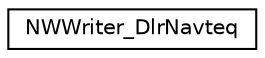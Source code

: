 digraph "Graphical Class Hierarchy"
{
  edge [fontname="Helvetica",fontsize="10",labelfontname="Helvetica",labelfontsize="10"];
  node [fontname="Helvetica",fontsize="10",shape=record];
  rankdir="LR";
  Node0 [label="NWWriter_DlrNavteq",height=0.2,width=0.4,color="black", fillcolor="white", style="filled",URL="$d7/dc1/class_n_w_writer___dlr_navteq.html",tooltip="Exporter writing networks using XML (native input) format. "];
}
